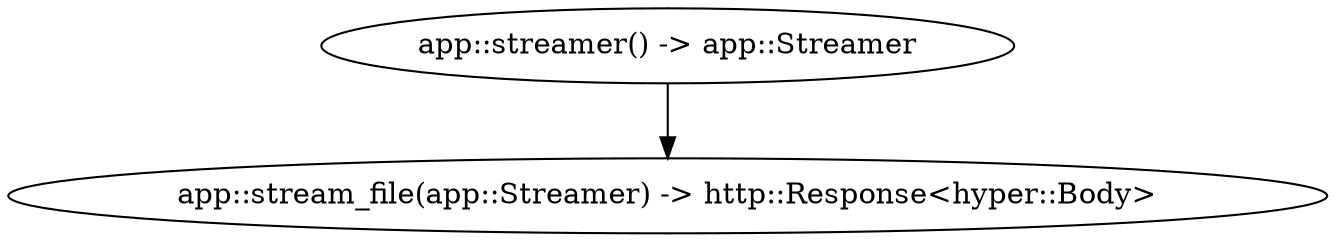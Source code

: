 digraph "/home" {
    0 [ label = "app::stream_file(app::Streamer) -> http::Response<hyper::Body>"]
    1 [ label = "app::streamer() -> app::Streamer"]
    1 -> 0 [ ]
}
digraph app_state {
    0 [ label = "crate::ApplicationState(app::Streamer) -> crate::ApplicationState"]
    1 [ label = "app::Streamer"]
    1 -> 0 [ ]
}